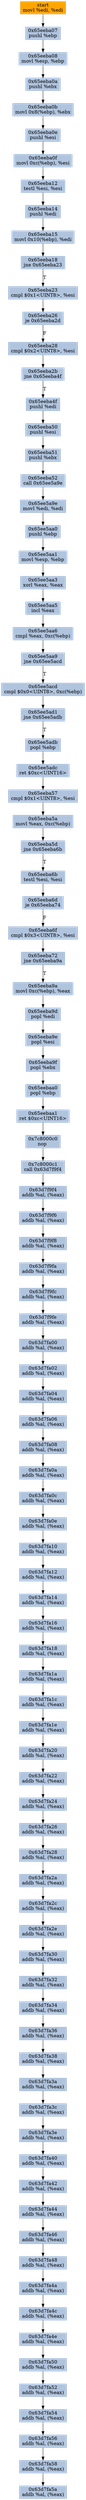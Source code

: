 digraph G {
node[shape=rectangle,style=filled,fillcolor=lightsteelblue,color=lightsteelblue]
bgcolor="transparent"
a0x65eeba05movl_edi_edi[label="start\nmovl %edi, %edi",color="lightgrey",fillcolor="orange"];
a0x65eeba07pushl_ebp[label="0x65eeba07\npushl %ebp"];
a0x65eeba08movl_esp_ebp[label="0x65eeba08\nmovl %esp, %ebp"];
a0x65eeba0apushl_ebx[label="0x65eeba0a\npushl %ebx"];
a0x65eeba0bmovl_0x8ebp__ebx[label="0x65eeba0b\nmovl 0x8(%ebp), %ebx"];
a0x65eeba0epushl_esi[label="0x65eeba0e\npushl %esi"];
a0x65eeba0fmovl_0xcebp__esi[label="0x65eeba0f\nmovl 0xc(%ebp), %esi"];
a0x65eeba12testl_esi_esi[label="0x65eeba12\ntestl %esi, %esi"];
a0x65eeba14pushl_edi[label="0x65eeba14\npushl %edi"];
a0x65eeba15movl_0x10ebp__edi[label="0x65eeba15\nmovl 0x10(%ebp), %edi"];
a0x65eeba18jne_0x65eeba23[label="0x65eeba18\njne 0x65eeba23"];
a0x65eeba23cmpl_0x1UINT8_esi[label="0x65eeba23\ncmpl $0x1<UINT8>, %esi"];
a0x65eeba26je_0x65eeba2d[label="0x65eeba26\nje 0x65eeba2d"];
a0x65eeba28cmpl_0x2UINT8_esi[label="0x65eeba28\ncmpl $0x2<UINT8>, %esi"];
a0x65eeba2bjne_0x65eeba4f[label="0x65eeba2b\njne 0x65eeba4f"];
a0x65eeba4fpushl_edi[label="0x65eeba4f\npushl %edi"];
a0x65eeba50pushl_esi[label="0x65eeba50\npushl %esi"];
a0x65eeba51pushl_ebx[label="0x65eeba51\npushl %ebx"];
a0x65eeba52call_0x65ee5a9e[label="0x65eeba52\ncall 0x65ee5a9e"];
a0x65ee5a9emovl_edi_edi[label="0x65ee5a9e\nmovl %edi, %edi"];
a0x65ee5aa0pushl_ebp[label="0x65ee5aa0\npushl %ebp"];
a0x65ee5aa1movl_esp_ebp[label="0x65ee5aa1\nmovl %esp, %ebp"];
a0x65ee5aa3xorl_eax_eax[label="0x65ee5aa3\nxorl %eax, %eax"];
a0x65ee5aa5incl_eax[label="0x65ee5aa5\nincl %eax"];
a0x65ee5aa6cmpl_eax_0xcebp_[label="0x65ee5aa6\ncmpl %eax, 0xc(%ebp)"];
a0x65ee5aa9jne_0x65ee5acd[label="0x65ee5aa9\njne 0x65ee5acd"];
a0x65ee5acdcmpl_0x0UINT8_0xcebp_[label="0x65ee5acd\ncmpl $0x0<UINT8>, 0xc(%ebp)"];
a0x65ee5ad1jne_0x65ee5adb[label="0x65ee5ad1\njne 0x65ee5adb"];
a0x65ee5adbpopl_ebp[label="0x65ee5adb\npopl %ebp"];
a0x65ee5adcret_0xcUINT16[label="0x65ee5adc\nret $0xc<UINT16>"];
a0x65eeba57cmpl_0x1UINT8_esi[label="0x65eeba57\ncmpl $0x1<UINT8>, %esi"];
a0x65eeba5amovl_eax_0xcebp_[label="0x65eeba5a\nmovl %eax, 0xc(%ebp)"];
a0x65eeba5djne_0x65eeba6b[label="0x65eeba5d\njne 0x65eeba6b"];
a0x65eeba6btestl_esi_esi[label="0x65eeba6b\ntestl %esi, %esi"];
a0x65eeba6dje_0x65eeba74[label="0x65eeba6d\nje 0x65eeba74"];
a0x65eeba6fcmpl_0x3UINT8_esi[label="0x65eeba6f\ncmpl $0x3<UINT8>, %esi"];
a0x65eeba72jne_0x65eeba9a[label="0x65eeba72\njne 0x65eeba9a"];
a0x65eeba9amovl_0xcebp__eax[label="0x65eeba9a\nmovl 0xc(%ebp), %eax"];
a0x65eeba9dpopl_edi[label="0x65eeba9d\npopl %edi"];
a0x65eeba9epopl_esi[label="0x65eeba9e\npopl %esi"];
a0x65eeba9fpopl_ebx[label="0x65eeba9f\npopl %ebx"];
a0x65eebaa0popl_ebp[label="0x65eebaa0\npopl %ebp"];
a0x65eebaa1ret_0xcUINT16[label="0x65eebaa1\nret $0xc<UINT16>"];
a0x7c8000c0nop_[label="0x7c8000c0\nnop "];
a0x7c8000c1call_0x63d7f9f4[label="0x7c8000c1\ncall 0x63d7f9f4"];
a0x63d7f9f4addb_al_eax_[label="0x63d7f9f4\naddb %al, (%eax)"];
a0x63d7f9f6addb_al_eax_[label="0x63d7f9f6\naddb %al, (%eax)"];
a0x63d7f9f8addb_al_eax_[label="0x63d7f9f8\naddb %al, (%eax)"];
a0x63d7f9faaddb_al_eax_[label="0x63d7f9fa\naddb %al, (%eax)"];
a0x63d7f9fcaddb_al_eax_[label="0x63d7f9fc\naddb %al, (%eax)"];
a0x63d7f9feaddb_al_eax_[label="0x63d7f9fe\naddb %al, (%eax)"];
a0x63d7fa00addb_al_eax_[label="0x63d7fa00\naddb %al, (%eax)"];
a0x63d7fa02addb_al_eax_[label="0x63d7fa02\naddb %al, (%eax)"];
a0x63d7fa04addb_al_eax_[label="0x63d7fa04\naddb %al, (%eax)"];
a0x63d7fa06addb_al_eax_[label="0x63d7fa06\naddb %al, (%eax)"];
a0x63d7fa08addb_al_eax_[label="0x63d7fa08\naddb %al, (%eax)"];
a0x63d7fa0aaddb_al_eax_[label="0x63d7fa0a\naddb %al, (%eax)"];
a0x63d7fa0caddb_al_eax_[label="0x63d7fa0c\naddb %al, (%eax)"];
a0x63d7fa0eaddb_al_eax_[label="0x63d7fa0e\naddb %al, (%eax)"];
a0x63d7fa10addb_al_eax_[label="0x63d7fa10\naddb %al, (%eax)"];
a0x63d7fa12addb_al_eax_[label="0x63d7fa12\naddb %al, (%eax)"];
a0x63d7fa14addb_al_eax_[label="0x63d7fa14\naddb %al, (%eax)"];
a0x63d7fa16addb_al_eax_[label="0x63d7fa16\naddb %al, (%eax)"];
a0x63d7fa18addb_al_eax_[label="0x63d7fa18\naddb %al, (%eax)"];
a0x63d7fa1aaddb_al_eax_[label="0x63d7fa1a\naddb %al, (%eax)"];
a0x63d7fa1caddb_al_eax_[label="0x63d7fa1c\naddb %al, (%eax)"];
a0x63d7fa1eaddb_al_eax_[label="0x63d7fa1e\naddb %al, (%eax)"];
a0x63d7fa20addb_al_eax_[label="0x63d7fa20\naddb %al, (%eax)"];
a0x63d7fa22addb_al_eax_[label="0x63d7fa22\naddb %al, (%eax)"];
a0x63d7fa24addb_al_eax_[label="0x63d7fa24\naddb %al, (%eax)"];
a0x63d7fa26addb_al_eax_[label="0x63d7fa26\naddb %al, (%eax)"];
a0x63d7fa28addb_al_eax_[label="0x63d7fa28\naddb %al, (%eax)"];
a0x63d7fa2aaddb_al_eax_[label="0x63d7fa2a\naddb %al, (%eax)"];
a0x63d7fa2caddb_al_eax_[label="0x63d7fa2c\naddb %al, (%eax)"];
a0x63d7fa2eaddb_al_eax_[label="0x63d7fa2e\naddb %al, (%eax)"];
a0x63d7fa30addb_al_eax_[label="0x63d7fa30\naddb %al, (%eax)"];
a0x63d7fa32addb_al_eax_[label="0x63d7fa32\naddb %al, (%eax)"];
a0x63d7fa34addb_al_eax_[label="0x63d7fa34\naddb %al, (%eax)"];
a0x63d7fa36addb_al_eax_[label="0x63d7fa36\naddb %al, (%eax)"];
a0x63d7fa38addb_al_eax_[label="0x63d7fa38\naddb %al, (%eax)"];
a0x63d7fa3aaddb_al_eax_[label="0x63d7fa3a\naddb %al, (%eax)"];
a0x63d7fa3caddb_al_eax_[label="0x63d7fa3c\naddb %al, (%eax)"];
a0x63d7fa3eaddb_al_eax_[label="0x63d7fa3e\naddb %al, (%eax)"];
a0x63d7fa40addb_al_eax_[label="0x63d7fa40\naddb %al, (%eax)"];
a0x63d7fa42addb_al_eax_[label="0x63d7fa42\naddb %al, (%eax)"];
a0x63d7fa44addb_al_eax_[label="0x63d7fa44\naddb %al, (%eax)"];
a0x63d7fa46addb_al_eax_[label="0x63d7fa46\naddb %al, (%eax)"];
a0x63d7fa48addb_al_eax_[label="0x63d7fa48\naddb %al, (%eax)"];
a0x63d7fa4aaddb_al_eax_[label="0x63d7fa4a\naddb %al, (%eax)"];
a0x63d7fa4caddb_al_eax_[label="0x63d7fa4c\naddb %al, (%eax)"];
a0x63d7fa4eaddb_al_eax_[label="0x63d7fa4e\naddb %al, (%eax)"];
a0x63d7fa50addb_al_eax_[label="0x63d7fa50\naddb %al, (%eax)"];
a0x63d7fa52addb_al_eax_[label="0x63d7fa52\naddb %al, (%eax)"];
a0x63d7fa54addb_al_eax_[label="0x63d7fa54\naddb %al, (%eax)"];
a0x63d7fa56addb_al_eax_[label="0x63d7fa56\naddb %al, (%eax)"];
a0x63d7fa58addb_al_eax_[label="0x63d7fa58\naddb %al, (%eax)"];
a0x63d7fa5aaddb_al_eax_[label="0x63d7fa5a\naddb %al, (%eax)"];
a0x65eeba05movl_edi_edi -> a0x65eeba07pushl_ebp [color="#000000"];
a0x65eeba07pushl_ebp -> a0x65eeba08movl_esp_ebp [color="#000000"];
a0x65eeba08movl_esp_ebp -> a0x65eeba0apushl_ebx [color="#000000"];
a0x65eeba0apushl_ebx -> a0x65eeba0bmovl_0x8ebp__ebx [color="#000000"];
a0x65eeba0bmovl_0x8ebp__ebx -> a0x65eeba0epushl_esi [color="#000000"];
a0x65eeba0epushl_esi -> a0x65eeba0fmovl_0xcebp__esi [color="#000000"];
a0x65eeba0fmovl_0xcebp__esi -> a0x65eeba12testl_esi_esi [color="#000000"];
a0x65eeba12testl_esi_esi -> a0x65eeba14pushl_edi [color="#000000"];
a0x65eeba14pushl_edi -> a0x65eeba15movl_0x10ebp__edi [color="#000000"];
a0x65eeba15movl_0x10ebp__edi -> a0x65eeba18jne_0x65eeba23 [color="#000000"];
a0x65eeba18jne_0x65eeba23 -> a0x65eeba23cmpl_0x1UINT8_esi [color="#000000",label="T"];
a0x65eeba23cmpl_0x1UINT8_esi -> a0x65eeba26je_0x65eeba2d [color="#000000"];
a0x65eeba26je_0x65eeba2d -> a0x65eeba28cmpl_0x2UINT8_esi [color="#000000",label="F"];
a0x65eeba28cmpl_0x2UINT8_esi -> a0x65eeba2bjne_0x65eeba4f [color="#000000"];
a0x65eeba2bjne_0x65eeba4f -> a0x65eeba4fpushl_edi [color="#000000",label="T"];
a0x65eeba4fpushl_edi -> a0x65eeba50pushl_esi [color="#000000"];
a0x65eeba50pushl_esi -> a0x65eeba51pushl_ebx [color="#000000"];
a0x65eeba51pushl_ebx -> a0x65eeba52call_0x65ee5a9e [color="#000000"];
a0x65eeba52call_0x65ee5a9e -> a0x65ee5a9emovl_edi_edi [color="#000000"];
a0x65ee5a9emovl_edi_edi -> a0x65ee5aa0pushl_ebp [color="#000000"];
a0x65ee5aa0pushl_ebp -> a0x65ee5aa1movl_esp_ebp [color="#000000"];
a0x65ee5aa1movl_esp_ebp -> a0x65ee5aa3xorl_eax_eax [color="#000000"];
a0x65ee5aa3xorl_eax_eax -> a0x65ee5aa5incl_eax [color="#000000"];
a0x65ee5aa5incl_eax -> a0x65ee5aa6cmpl_eax_0xcebp_ [color="#000000"];
a0x65ee5aa6cmpl_eax_0xcebp_ -> a0x65ee5aa9jne_0x65ee5acd [color="#000000"];
a0x65ee5aa9jne_0x65ee5acd -> a0x65ee5acdcmpl_0x0UINT8_0xcebp_ [color="#000000",label="T"];
a0x65ee5acdcmpl_0x0UINT8_0xcebp_ -> a0x65ee5ad1jne_0x65ee5adb [color="#000000"];
a0x65ee5ad1jne_0x65ee5adb -> a0x65ee5adbpopl_ebp [color="#000000",label="T"];
a0x65ee5adbpopl_ebp -> a0x65ee5adcret_0xcUINT16 [color="#000000"];
a0x65ee5adcret_0xcUINT16 -> a0x65eeba57cmpl_0x1UINT8_esi [color="#000000"];
a0x65eeba57cmpl_0x1UINT8_esi -> a0x65eeba5amovl_eax_0xcebp_ [color="#000000"];
a0x65eeba5amovl_eax_0xcebp_ -> a0x65eeba5djne_0x65eeba6b [color="#000000"];
a0x65eeba5djne_0x65eeba6b -> a0x65eeba6btestl_esi_esi [color="#000000",label="T"];
a0x65eeba6btestl_esi_esi -> a0x65eeba6dje_0x65eeba74 [color="#000000"];
a0x65eeba6dje_0x65eeba74 -> a0x65eeba6fcmpl_0x3UINT8_esi [color="#000000",label="F"];
a0x65eeba6fcmpl_0x3UINT8_esi -> a0x65eeba72jne_0x65eeba9a [color="#000000"];
a0x65eeba72jne_0x65eeba9a -> a0x65eeba9amovl_0xcebp__eax [color="#000000",label="T"];
a0x65eeba9amovl_0xcebp__eax -> a0x65eeba9dpopl_edi [color="#000000"];
a0x65eeba9dpopl_edi -> a0x65eeba9epopl_esi [color="#000000"];
a0x65eeba9epopl_esi -> a0x65eeba9fpopl_ebx [color="#000000"];
a0x65eeba9fpopl_ebx -> a0x65eebaa0popl_ebp [color="#000000"];
a0x65eebaa0popl_ebp -> a0x65eebaa1ret_0xcUINT16 [color="#000000"];
a0x65eebaa1ret_0xcUINT16 -> a0x7c8000c0nop_ [color="#000000"];
a0x7c8000c0nop_ -> a0x7c8000c1call_0x63d7f9f4 [color="#000000"];
a0x7c8000c1call_0x63d7f9f4 -> a0x63d7f9f4addb_al_eax_ [color="#000000"];
a0x63d7f9f4addb_al_eax_ -> a0x63d7f9f6addb_al_eax_ [color="#000000"];
a0x63d7f9f6addb_al_eax_ -> a0x63d7f9f8addb_al_eax_ [color="#000000"];
a0x63d7f9f8addb_al_eax_ -> a0x63d7f9faaddb_al_eax_ [color="#000000"];
a0x63d7f9faaddb_al_eax_ -> a0x63d7f9fcaddb_al_eax_ [color="#000000"];
a0x63d7f9fcaddb_al_eax_ -> a0x63d7f9feaddb_al_eax_ [color="#000000"];
a0x63d7f9feaddb_al_eax_ -> a0x63d7fa00addb_al_eax_ [color="#000000"];
a0x63d7fa00addb_al_eax_ -> a0x63d7fa02addb_al_eax_ [color="#000000"];
a0x63d7fa02addb_al_eax_ -> a0x63d7fa04addb_al_eax_ [color="#000000"];
a0x63d7fa04addb_al_eax_ -> a0x63d7fa06addb_al_eax_ [color="#000000"];
a0x63d7fa06addb_al_eax_ -> a0x63d7fa08addb_al_eax_ [color="#000000"];
a0x63d7fa08addb_al_eax_ -> a0x63d7fa0aaddb_al_eax_ [color="#000000"];
a0x63d7fa0aaddb_al_eax_ -> a0x63d7fa0caddb_al_eax_ [color="#000000"];
a0x63d7fa0caddb_al_eax_ -> a0x63d7fa0eaddb_al_eax_ [color="#000000"];
a0x63d7fa0eaddb_al_eax_ -> a0x63d7fa10addb_al_eax_ [color="#000000"];
a0x63d7fa10addb_al_eax_ -> a0x63d7fa12addb_al_eax_ [color="#000000"];
a0x63d7fa12addb_al_eax_ -> a0x63d7fa14addb_al_eax_ [color="#000000"];
a0x63d7fa14addb_al_eax_ -> a0x63d7fa16addb_al_eax_ [color="#000000"];
a0x63d7fa16addb_al_eax_ -> a0x63d7fa18addb_al_eax_ [color="#000000"];
a0x63d7fa18addb_al_eax_ -> a0x63d7fa1aaddb_al_eax_ [color="#000000"];
a0x63d7fa1aaddb_al_eax_ -> a0x63d7fa1caddb_al_eax_ [color="#000000"];
a0x63d7fa1caddb_al_eax_ -> a0x63d7fa1eaddb_al_eax_ [color="#000000"];
a0x63d7fa1eaddb_al_eax_ -> a0x63d7fa20addb_al_eax_ [color="#000000"];
a0x63d7fa20addb_al_eax_ -> a0x63d7fa22addb_al_eax_ [color="#000000"];
a0x63d7fa22addb_al_eax_ -> a0x63d7fa24addb_al_eax_ [color="#000000"];
a0x63d7fa24addb_al_eax_ -> a0x63d7fa26addb_al_eax_ [color="#000000"];
a0x63d7fa26addb_al_eax_ -> a0x63d7fa28addb_al_eax_ [color="#000000"];
a0x63d7fa28addb_al_eax_ -> a0x63d7fa2aaddb_al_eax_ [color="#000000"];
a0x63d7fa2aaddb_al_eax_ -> a0x63d7fa2caddb_al_eax_ [color="#000000"];
a0x63d7fa2caddb_al_eax_ -> a0x63d7fa2eaddb_al_eax_ [color="#000000"];
a0x63d7fa2eaddb_al_eax_ -> a0x63d7fa30addb_al_eax_ [color="#000000"];
a0x63d7fa30addb_al_eax_ -> a0x63d7fa32addb_al_eax_ [color="#000000"];
a0x63d7fa32addb_al_eax_ -> a0x63d7fa34addb_al_eax_ [color="#000000"];
a0x63d7fa34addb_al_eax_ -> a0x63d7fa36addb_al_eax_ [color="#000000"];
a0x63d7fa36addb_al_eax_ -> a0x63d7fa38addb_al_eax_ [color="#000000"];
a0x63d7fa38addb_al_eax_ -> a0x63d7fa3aaddb_al_eax_ [color="#000000"];
a0x63d7fa3aaddb_al_eax_ -> a0x63d7fa3caddb_al_eax_ [color="#000000"];
a0x63d7fa3caddb_al_eax_ -> a0x63d7fa3eaddb_al_eax_ [color="#000000"];
a0x63d7fa3eaddb_al_eax_ -> a0x63d7fa40addb_al_eax_ [color="#000000"];
a0x63d7fa40addb_al_eax_ -> a0x63d7fa42addb_al_eax_ [color="#000000"];
a0x63d7fa42addb_al_eax_ -> a0x63d7fa44addb_al_eax_ [color="#000000"];
a0x63d7fa44addb_al_eax_ -> a0x63d7fa46addb_al_eax_ [color="#000000"];
a0x63d7fa46addb_al_eax_ -> a0x63d7fa48addb_al_eax_ [color="#000000"];
a0x63d7fa48addb_al_eax_ -> a0x63d7fa4aaddb_al_eax_ [color="#000000"];
a0x63d7fa4aaddb_al_eax_ -> a0x63d7fa4caddb_al_eax_ [color="#000000"];
a0x63d7fa4caddb_al_eax_ -> a0x63d7fa4eaddb_al_eax_ [color="#000000"];
a0x63d7fa4eaddb_al_eax_ -> a0x63d7fa50addb_al_eax_ [color="#000000"];
a0x63d7fa50addb_al_eax_ -> a0x63d7fa52addb_al_eax_ [color="#000000"];
a0x63d7fa52addb_al_eax_ -> a0x63d7fa54addb_al_eax_ [color="#000000"];
a0x63d7fa54addb_al_eax_ -> a0x63d7fa56addb_al_eax_ [color="#000000"];
a0x63d7fa56addb_al_eax_ -> a0x63d7fa58addb_al_eax_ [color="#000000"];
a0x63d7fa58addb_al_eax_ -> a0x63d7fa5aaddb_al_eax_ [color="#000000"];
}
